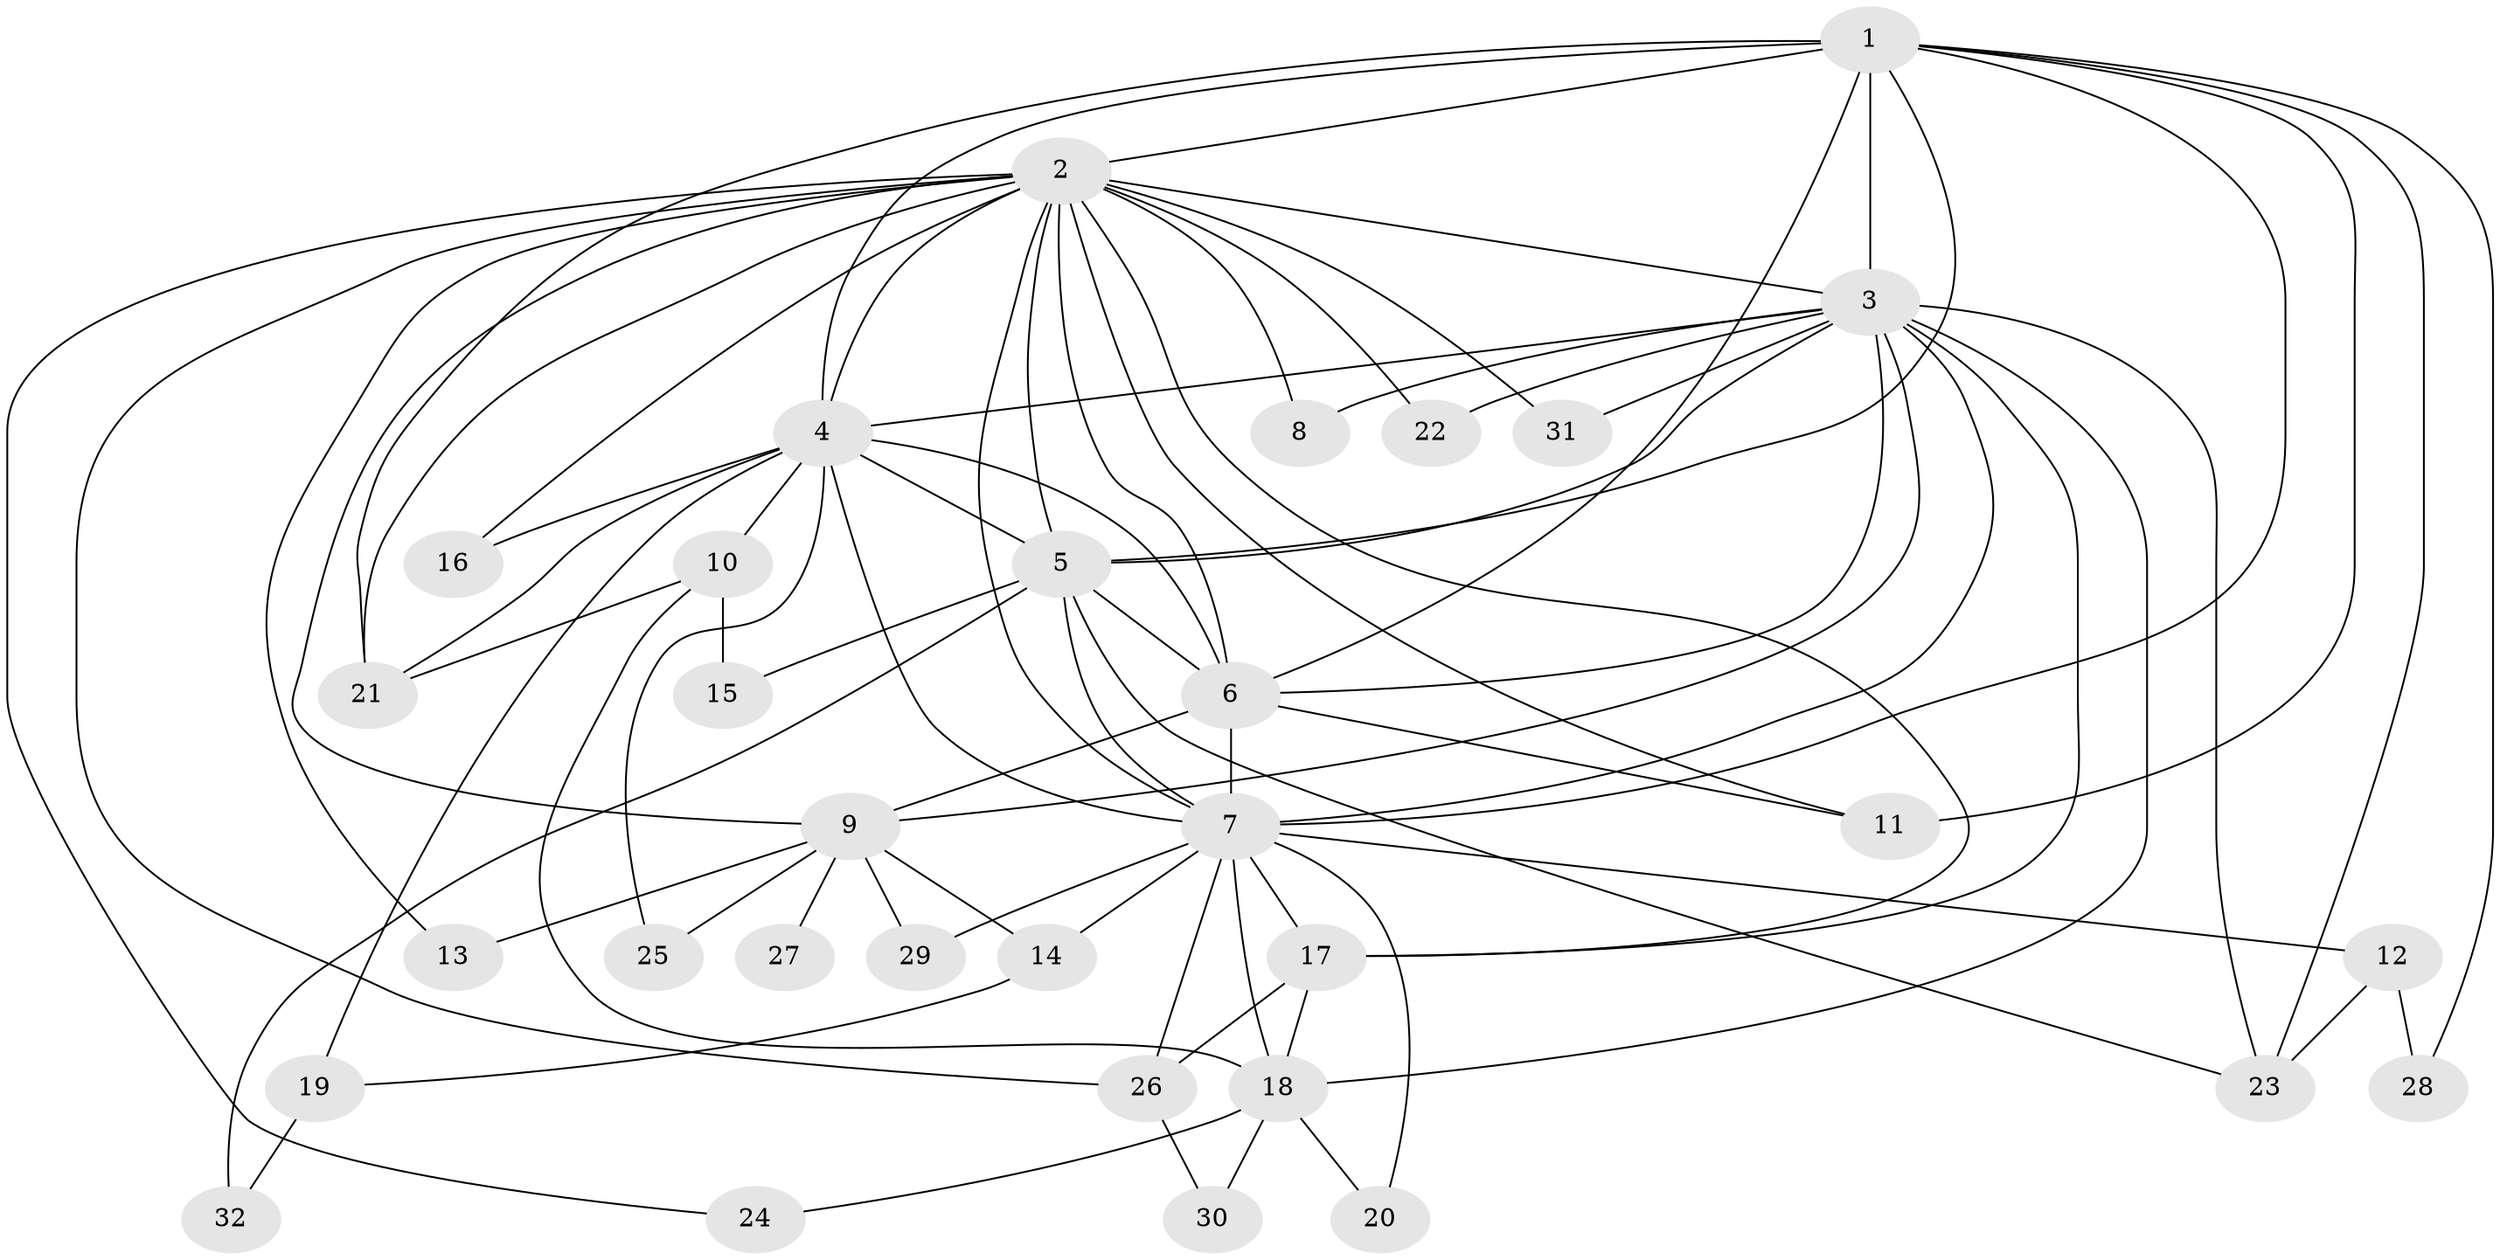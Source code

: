 // original degree distribution, {17: 0.015873015873015872, 19: 0.015873015873015872, 16: 0.015873015873015872, 14: 0.031746031746031744, 18: 0.015873015873015872, 13: 0.015873015873015872, 12: 0.015873015873015872, 22: 0.015873015873015872, 15: 0.015873015873015872, 3: 0.19047619047619047, 2: 0.5238095238095238, 6: 0.031746031746031744, 4: 0.06349206349206349, 5: 0.015873015873015872, 7: 0.015873015873015872}
// Generated by graph-tools (version 1.1) at 2025/35/03/09/25 02:35:11]
// undirected, 32 vertices, 78 edges
graph export_dot {
graph [start="1"]
  node [color=gray90,style=filled];
  1;
  2;
  3;
  4;
  5;
  6;
  7;
  8;
  9;
  10;
  11;
  12;
  13;
  14;
  15;
  16;
  17;
  18;
  19;
  20;
  21;
  22;
  23;
  24;
  25;
  26;
  27;
  28;
  29;
  30;
  31;
  32;
  1 -- 2 [weight=3.0];
  1 -- 3 [weight=2.0];
  1 -- 4 [weight=1.0];
  1 -- 5 [weight=1.0];
  1 -- 6 [weight=2.0];
  1 -- 7 [weight=3.0];
  1 -- 11 [weight=2.0];
  1 -- 21 [weight=1.0];
  1 -- 23 [weight=1.0];
  1 -- 28 [weight=1.0];
  2 -- 3 [weight=4.0];
  2 -- 4 [weight=3.0];
  2 -- 5 [weight=2.0];
  2 -- 6 [weight=4.0];
  2 -- 7 [weight=3.0];
  2 -- 8 [weight=1.0];
  2 -- 9 [weight=1.0];
  2 -- 11 [weight=1.0];
  2 -- 13 [weight=1.0];
  2 -- 16 [weight=1.0];
  2 -- 17 [weight=2.0];
  2 -- 21 [weight=1.0];
  2 -- 22 [weight=1.0];
  2 -- 24 [weight=1.0];
  2 -- 26 [weight=1.0];
  2 -- 31 [weight=1.0];
  3 -- 4 [weight=2.0];
  3 -- 5 [weight=2.0];
  3 -- 6 [weight=4.0];
  3 -- 7 [weight=3.0];
  3 -- 8 [weight=1.0];
  3 -- 9 [weight=2.0];
  3 -- 17 [weight=1.0];
  3 -- 18 [weight=1.0];
  3 -- 22 [weight=1.0];
  3 -- 23 [weight=1.0];
  3 -- 31 [weight=1.0];
  4 -- 5 [weight=1.0];
  4 -- 6 [weight=2.0];
  4 -- 7 [weight=3.0];
  4 -- 10 [weight=1.0];
  4 -- 16 [weight=1.0];
  4 -- 19 [weight=1.0];
  4 -- 21 [weight=1.0];
  4 -- 25 [weight=1.0];
  5 -- 6 [weight=3.0];
  5 -- 7 [weight=1.0];
  5 -- 15 [weight=1.0];
  5 -- 23 [weight=1.0];
  5 -- 32 [weight=1.0];
  6 -- 7 [weight=13.0];
  6 -- 9 [weight=1.0];
  6 -- 11 [weight=1.0];
  7 -- 12 [weight=2.0];
  7 -- 14 [weight=1.0];
  7 -- 17 [weight=1.0];
  7 -- 18 [weight=1.0];
  7 -- 20 [weight=1.0];
  7 -- 26 [weight=1.0];
  7 -- 29 [weight=1.0];
  9 -- 13 [weight=1.0];
  9 -- 14 [weight=1.0];
  9 -- 25 [weight=1.0];
  9 -- 27 [weight=2.0];
  9 -- 29 [weight=1.0];
  10 -- 15 [weight=1.0];
  10 -- 18 [weight=1.0];
  10 -- 21 [weight=1.0];
  12 -- 23 [weight=1.0];
  12 -- 28 [weight=1.0];
  14 -- 19 [weight=1.0];
  17 -- 18 [weight=1.0];
  17 -- 26 [weight=1.0];
  18 -- 20 [weight=1.0];
  18 -- 24 [weight=1.0];
  18 -- 30 [weight=1.0];
  19 -- 32 [weight=1.0];
  26 -- 30 [weight=1.0];
}
